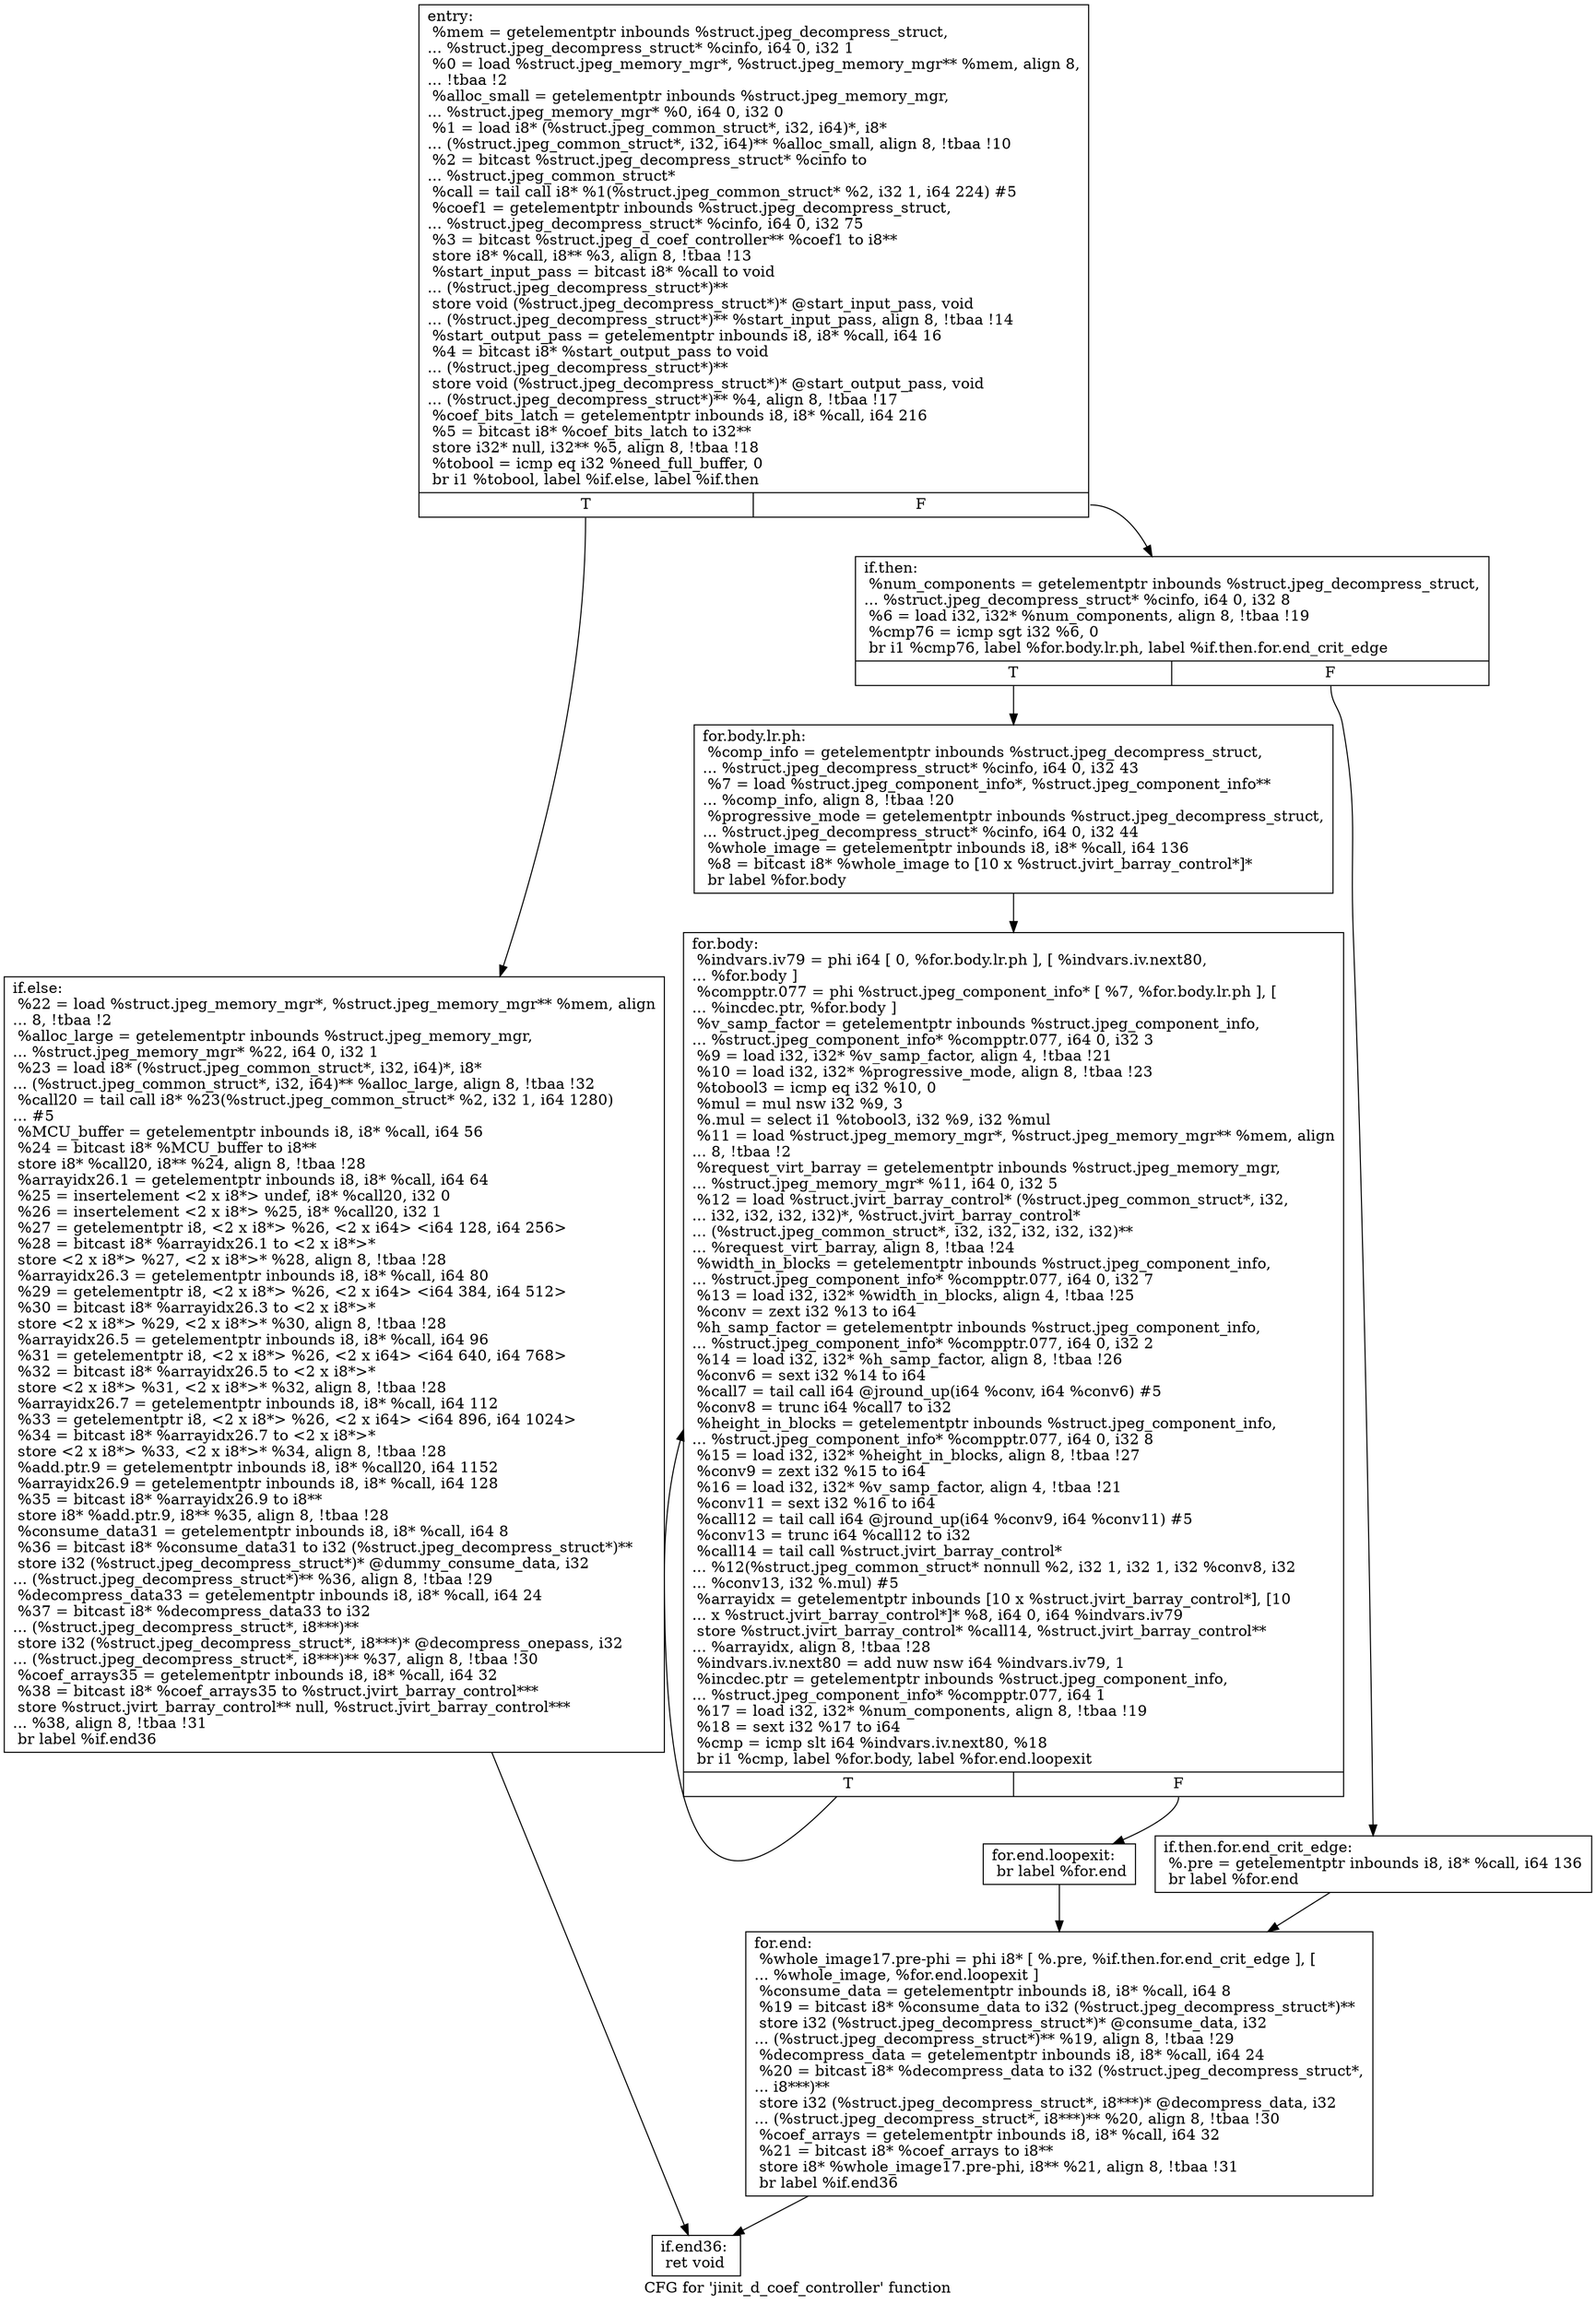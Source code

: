 digraph "CFG for 'jinit_d_coef_controller' function" {
	label="CFG for 'jinit_d_coef_controller' function";

	Node0x583e5e0 [shape=record,label="{entry:\l  %mem = getelementptr inbounds %struct.jpeg_decompress_struct,\l... %struct.jpeg_decompress_struct* %cinfo, i64 0, i32 1\l  %0 = load %struct.jpeg_memory_mgr*, %struct.jpeg_memory_mgr** %mem, align 8,\l... !tbaa !2\l  %alloc_small = getelementptr inbounds %struct.jpeg_memory_mgr,\l... %struct.jpeg_memory_mgr* %0, i64 0, i32 0\l  %1 = load i8* (%struct.jpeg_common_struct*, i32, i64)*, i8*\l... (%struct.jpeg_common_struct*, i32, i64)** %alloc_small, align 8, !tbaa !10\l  %2 = bitcast %struct.jpeg_decompress_struct* %cinfo to\l... %struct.jpeg_common_struct*\l  %call = tail call i8* %1(%struct.jpeg_common_struct* %2, i32 1, i64 224) #5\l  %coef1 = getelementptr inbounds %struct.jpeg_decompress_struct,\l... %struct.jpeg_decompress_struct* %cinfo, i64 0, i32 75\l  %3 = bitcast %struct.jpeg_d_coef_controller** %coef1 to i8**\l  store i8* %call, i8** %3, align 8, !tbaa !13\l  %start_input_pass = bitcast i8* %call to void\l... (%struct.jpeg_decompress_struct*)**\l  store void (%struct.jpeg_decompress_struct*)* @start_input_pass, void\l... (%struct.jpeg_decompress_struct*)** %start_input_pass, align 8, !tbaa !14\l  %start_output_pass = getelementptr inbounds i8, i8* %call, i64 16\l  %4 = bitcast i8* %start_output_pass to void\l... (%struct.jpeg_decompress_struct*)**\l  store void (%struct.jpeg_decompress_struct*)* @start_output_pass, void\l... (%struct.jpeg_decompress_struct*)** %4, align 8, !tbaa !17\l  %coef_bits_latch = getelementptr inbounds i8, i8* %call, i64 216\l  %5 = bitcast i8* %coef_bits_latch to i32**\l  store i32* null, i32** %5, align 8, !tbaa !18\l  %tobool = icmp eq i32 %need_full_buffer, 0\l  br i1 %tobool, label %if.else, label %if.then\l|{<s0>T|<s1>F}}"];
	Node0x583e5e0:s0 -> Node0x5841780;
	Node0x583e5e0:s1 -> Node0x5841850;
	Node0x5841850 [shape=record,label="{if.then:                                          \l  %num_components = getelementptr inbounds %struct.jpeg_decompress_struct,\l... %struct.jpeg_decompress_struct* %cinfo, i64 0, i32 8\l  %6 = load i32, i32* %num_components, align 8, !tbaa !19\l  %cmp76 = icmp sgt i32 %6, 0\l  br i1 %cmp76, label %for.body.lr.ph, label %if.then.for.end_crit_edge\l|{<s0>T|<s1>F}}"];
	Node0x5841850:s0 -> Node0x5841d20;
	Node0x5841850:s1 -> Node0x5841e00;
	Node0x5841e00 [shape=record,label="{if.then.for.end_crit_edge:                        \l  %.pre = getelementptr inbounds i8, i8* %call, i64 136\l  br label %for.end\l}"];
	Node0x5841e00 -> Node0x58420a0;
	Node0x5841d20 [shape=record,label="{for.body.lr.ph:                                   \l  %comp_info = getelementptr inbounds %struct.jpeg_decompress_struct,\l... %struct.jpeg_decompress_struct* %cinfo, i64 0, i32 43\l  %7 = load %struct.jpeg_component_info*, %struct.jpeg_component_info**\l... %comp_info, align 8, !tbaa !20\l  %progressive_mode = getelementptr inbounds %struct.jpeg_decompress_struct,\l... %struct.jpeg_decompress_struct* %cinfo, i64 0, i32 44\l  %whole_image = getelementptr inbounds i8, i8* %call, i64 136\l  %8 = bitcast i8* %whole_image to [10 x %struct.jvirt_barray_control*]*\l  br label %for.body\l}"];
	Node0x5841d20 -> Node0x5840c20;
	Node0x5840c20 [shape=record,label="{for.body:                                         \l  %indvars.iv79 = phi i64 [ 0, %for.body.lr.ph ], [ %indvars.iv.next80,\l... %for.body ]\l  %compptr.077 = phi %struct.jpeg_component_info* [ %7, %for.body.lr.ph ], [\l... %incdec.ptr, %for.body ]\l  %v_samp_factor = getelementptr inbounds %struct.jpeg_component_info,\l... %struct.jpeg_component_info* %compptr.077, i64 0, i32 3\l  %9 = load i32, i32* %v_samp_factor, align 4, !tbaa !21\l  %10 = load i32, i32* %progressive_mode, align 8, !tbaa !23\l  %tobool3 = icmp eq i32 %10, 0\l  %mul = mul nsw i32 %9, 3\l  %.mul = select i1 %tobool3, i32 %9, i32 %mul\l  %11 = load %struct.jpeg_memory_mgr*, %struct.jpeg_memory_mgr** %mem, align\l... 8, !tbaa !2\l  %request_virt_barray = getelementptr inbounds %struct.jpeg_memory_mgr,\l... %struct.jpeg_memory_mgr* %11, i64 0, i32 5\l  %12 = load %struct.jvirt_barray_control* (%struct.jpeg_common_struct*, i32,\l... i32, i32, i32, i32)*, %struct.jvirt_barray_control*\l... (%struct.jpeg_common_struct*, i32, i32, i32, i32, i32)**\l... %request_virt_barray, align 8, !tbaa !24\l  %width_in_blocks = getelementptr inbounds %struct.jpeg_component_info,\l... %struct.jpeg_component_info* %compptr.077, i64 0, i32 7\l  %13 = load i32, i32* %width_in_blocks, align 4, !tbaa !25\l  %conv = zext i32 %13 to i64\l  %h_samp_factor = getelementptr inbounds %struct.jpeg_component_info,\l... %struct.jpeg_component_info* %compptr.077, i64 0, i32 2\l  %14 = load i32, i32* %h_samp_factor, align 8, !tbaa !26\l  %conv6 = sext i32 %14 to i64\l  %call7 = tail call i64 @jround_up(i64 %conv, i64 %conv6) #5\l  %conv8 = trunc i64 %call7 to i32\l  %height_in_blocks = getelementptr inbounds %struct.jpeg_component_info,\l... %struct.jpeg_component_info* %compptr.077, i64 0, i32 8\l  %15 = load i32, i32* %height_in_blocks, align 8, !tbaa !27\l  %conv9 = zext i32 %15 to i64\l  %16 = load i32, i32* %v_samp_factor, align 4, !tbaa !21\l  %conv11 = sext i32 %16 to i64\l  %call12 = tail call i64 @jround_up(i64 %conv9, i64 %conv11) #5\l  %conv13 = trunc i64 %call12 to i32\l  %call14 = tail call %struct.jvirt_barray_control*\l... %12(%struct.jpeg_common_struct* nonnull %2, i32 1, i32 1, i32 %conv8, i32\l... %conv13, i32 %.mul) #5\l  %arrayidx = getelementptr inbounds [10 x %struct.jvirt_barray_control*], [10\l... x %struct.jvirt_barray_control*]* %8, i64 0, i64 %indvars.iv79\l  store %struct.jvirt_barray_control* %call14, %struct.jvirt_barray_control**\l... %arrayidx, align 8, !tbaa !28\l  %indvars.iv.next80 = add nuw nsw i64 %indvars.iv79, 1\l  %incdec.ptr = getelementptr inbounds %struct.jpeg_component_info,\l... %struct.jpeg_component_info* %compptr.077, i64 1\l  %17 = load i32, i32* %num_components, align 8, !tbaa !19\l  %18 = sext i32 %17 to i64\l  %cmp = icmp slt i64 %indvars.iv.next80, %18\l  br i1 %cmp, label %for.body, label %for.end.loopexit\l|{<s0>T|<s1>F}}"];
	Node0x5840c20:s0 -> Node0x5840c20;
	Node0x5840c20:s1 -> Node0x5846100;
	Node0x5846100 [shape=record,label="{for.end.loopexit:                                 \l  br label %for.end\l}"];
	Node0x5846100 -> Node0x58420a0;
	Node0x58420a0 [shape=record,label="{for.end:                                          \l  %whole_image17.pre-phi = phi i8* [ %.pre, %if.then.for.end_crit_edge ], [\l... %whole_image, %for.end.loopexit ]\l  %consume_data = getelementptr inbounds i8, i8* %call, i64 8\l  %19 = bitcast i8* %consume_data to i32 (%struct.jpeg_decompress_struct*)**\l  store i32 (%struct.jpeg_decompress_struct*)* @consume_data, i32\l... (%struct.jpeg_decompress_struct*)** %19, align 8, !tbaa !29\l  %decompress_data = getelementptr inbounds i8, i8* %call, i64 24\l  %20 = bitcast i8* %decompress_data to i32 (%struct.jpeg_decompress_struct*,\l... i8***)**\l  store i32 (%struct.jpeg_decompress_struct*, i8***)* @decompress_data, i32\l... (%struct.jpeg_decompress_struct*, i8***)** %20, align 8, !tbaa !30\l  %coef_arrays = getelementptr inbounds i8, i8* %call, i64 32\l  %21 = bitcast i8* %coef_arrays to i8**\l  store i8* %whole_image17.pre-phi, i8** %21, align 8, !tbaa !31\l  br label %if.end36\l}"];
	Node0x58420a0 -> Node0x58471d0;
	Node0x5841780 [shape=record,label="{if.else:                                          \l  %22 = load %struct.jpeg_memory_mgr*, %struct.jpeg_memory_mgr** %mem, align\l... 8, !tbaa !2\l  %alloc_large = getelementptr inbounds %struct.jpeg_memory_mgr,\l... %struct.jpeg_memory_mgr* %22, i64 0, i32 1\l  %23 = load i8* (%struct.jpeg_common_struct*, i32, i64)*, i8*\l... (%struct.jpeg_common_struct*, i32, i64)** %alloc_large, align 8, !tbaa !32\l  %call20 = tail call i8* %23(%struct.jpeg_common_struct* %2, i32 1, i64 1280)\l... #5\l  %MCU_buffer = getelementptr inbounds i8, i8* %call, i64 56\l  %24 = bitcast i8* %MCU_buffer to i8**\l  store i8* %call20, i8** %24, align 8, !tbaa !28\l  %arrayidx26.1 = getelementptr inbounds i8, i8* %call, i64 64\l  %25 = insertelement \<2 x i8*\> undef, i8* %call20, i32 0\l  %26 = insertelement \<2 x i8*\> %25, i8* %call20, i32 1\l  %27 = getelementptr i8, \<2 x i8*\> %26, \<2 x i64\> \<i64 128, i64 256\>\l  %28 = bitcast i8* %arrayidx26.1 to \<2 x i8*\>*\l  store \<2 x i8*\> %27, \<2 x i8*\>* %28, align 8, !tbaa !28\l  %arrayidx26.3 = getelementptr inbounds i8, i8* %call, i64 80\l  %29 = getelementptr i8, \<2 x i8*\> %26, \<2 x i64\> \<i64 384, i64 512\>\l  %30 = bitcast i8* %arrayidx26.3 to \<2 x i8*\>*\l  store \<2 x i8*\> %29, \<2 x i8*\>* %30, align 8, !tbaa !28\l  %arrayidx26.5 = getelementptr inbounds i8, i8* %call, i64 96\l  %31 = getelementptr i8, \<2 x i8*\> %26, \<2 x i64\> \<i64 640, i64 768\>\l  %32 = bitcast i8* %arrayidx26.5 to \<2 x i8*\>*\l  store \<2 x i8*\> %31, \<2 x i8*\>* %32, align 8, !tbaa !28\l  %arrayidx26.7 = getelementptr inbounds i8, i8* %call, i64 112\l  %33 = getelementptr i8, \<2 x i8*\> %26, \<2 x i64\> \<i64 896, i64 1024\>\l  %34 = bitcast i8* %arrayidx26.7 to \<2 x i8*\>*\l  store \<2 x i8*\> %33, \<2 x i8*\>* %34, align 8, !tbaa !28\l  %add.ptr.9 = getelementptr inbounds i8, i8* %call20, i64 1152\l  %arrayidx26.9 = getelementptr inbounds i8, i8* %call, i64 128\l  %35 = bitcast i8* %arrayidx26.9 to i8**\l  store i8* %add.ptr.9, i8** %35, align 8, !tbaa !28\l  %consume_data31 = getelementptr inbounds i8, i8* %call, i64 8\l  %36 = bitcast i8* %consume_data31 to i32 (%struct.jpeg_decompress_struct*)**\l  store i32 (%struct.jpeg_decompress_struct*)* @dummy_consume_data, i32\l... (%struct.jpeg_decompress_struct*)** %36, align 8, !tbaa !29\l  %decompress_data33 = getelementptr inbounds i8, i8* %call, i64 24\l  %37 = bitcast i8* %decompress_data33 to i32\l... (%struct.jpeg_decompress_struct*, i8***)**\l  store i32 (%struct.jpeg_decompress_struct*, i8***)* @decompress_onepass, i32\l... (%struct.jpeg_decompress_struct*, i8***)** %37, align 8, !tbaa !30\l  %coef_arrays35 = getelementptr inbounds i8, i8* %call, i64 32\l  %38 = bitcast i8* %coef_arrays35 to %struct.jvirt_barray_control***\l  store %struct.jvirt_barray_control** null, %struct.jvirt_barray_control***\l... %38, align 8, !tbaa !31\l  br label %if.end36\l}"];
	Node0x5841780 -> Node0x58471d0;
	Node0x58471d0 [shape=record,label="{if.end36:                                         \l  ret void\l}"];
}
